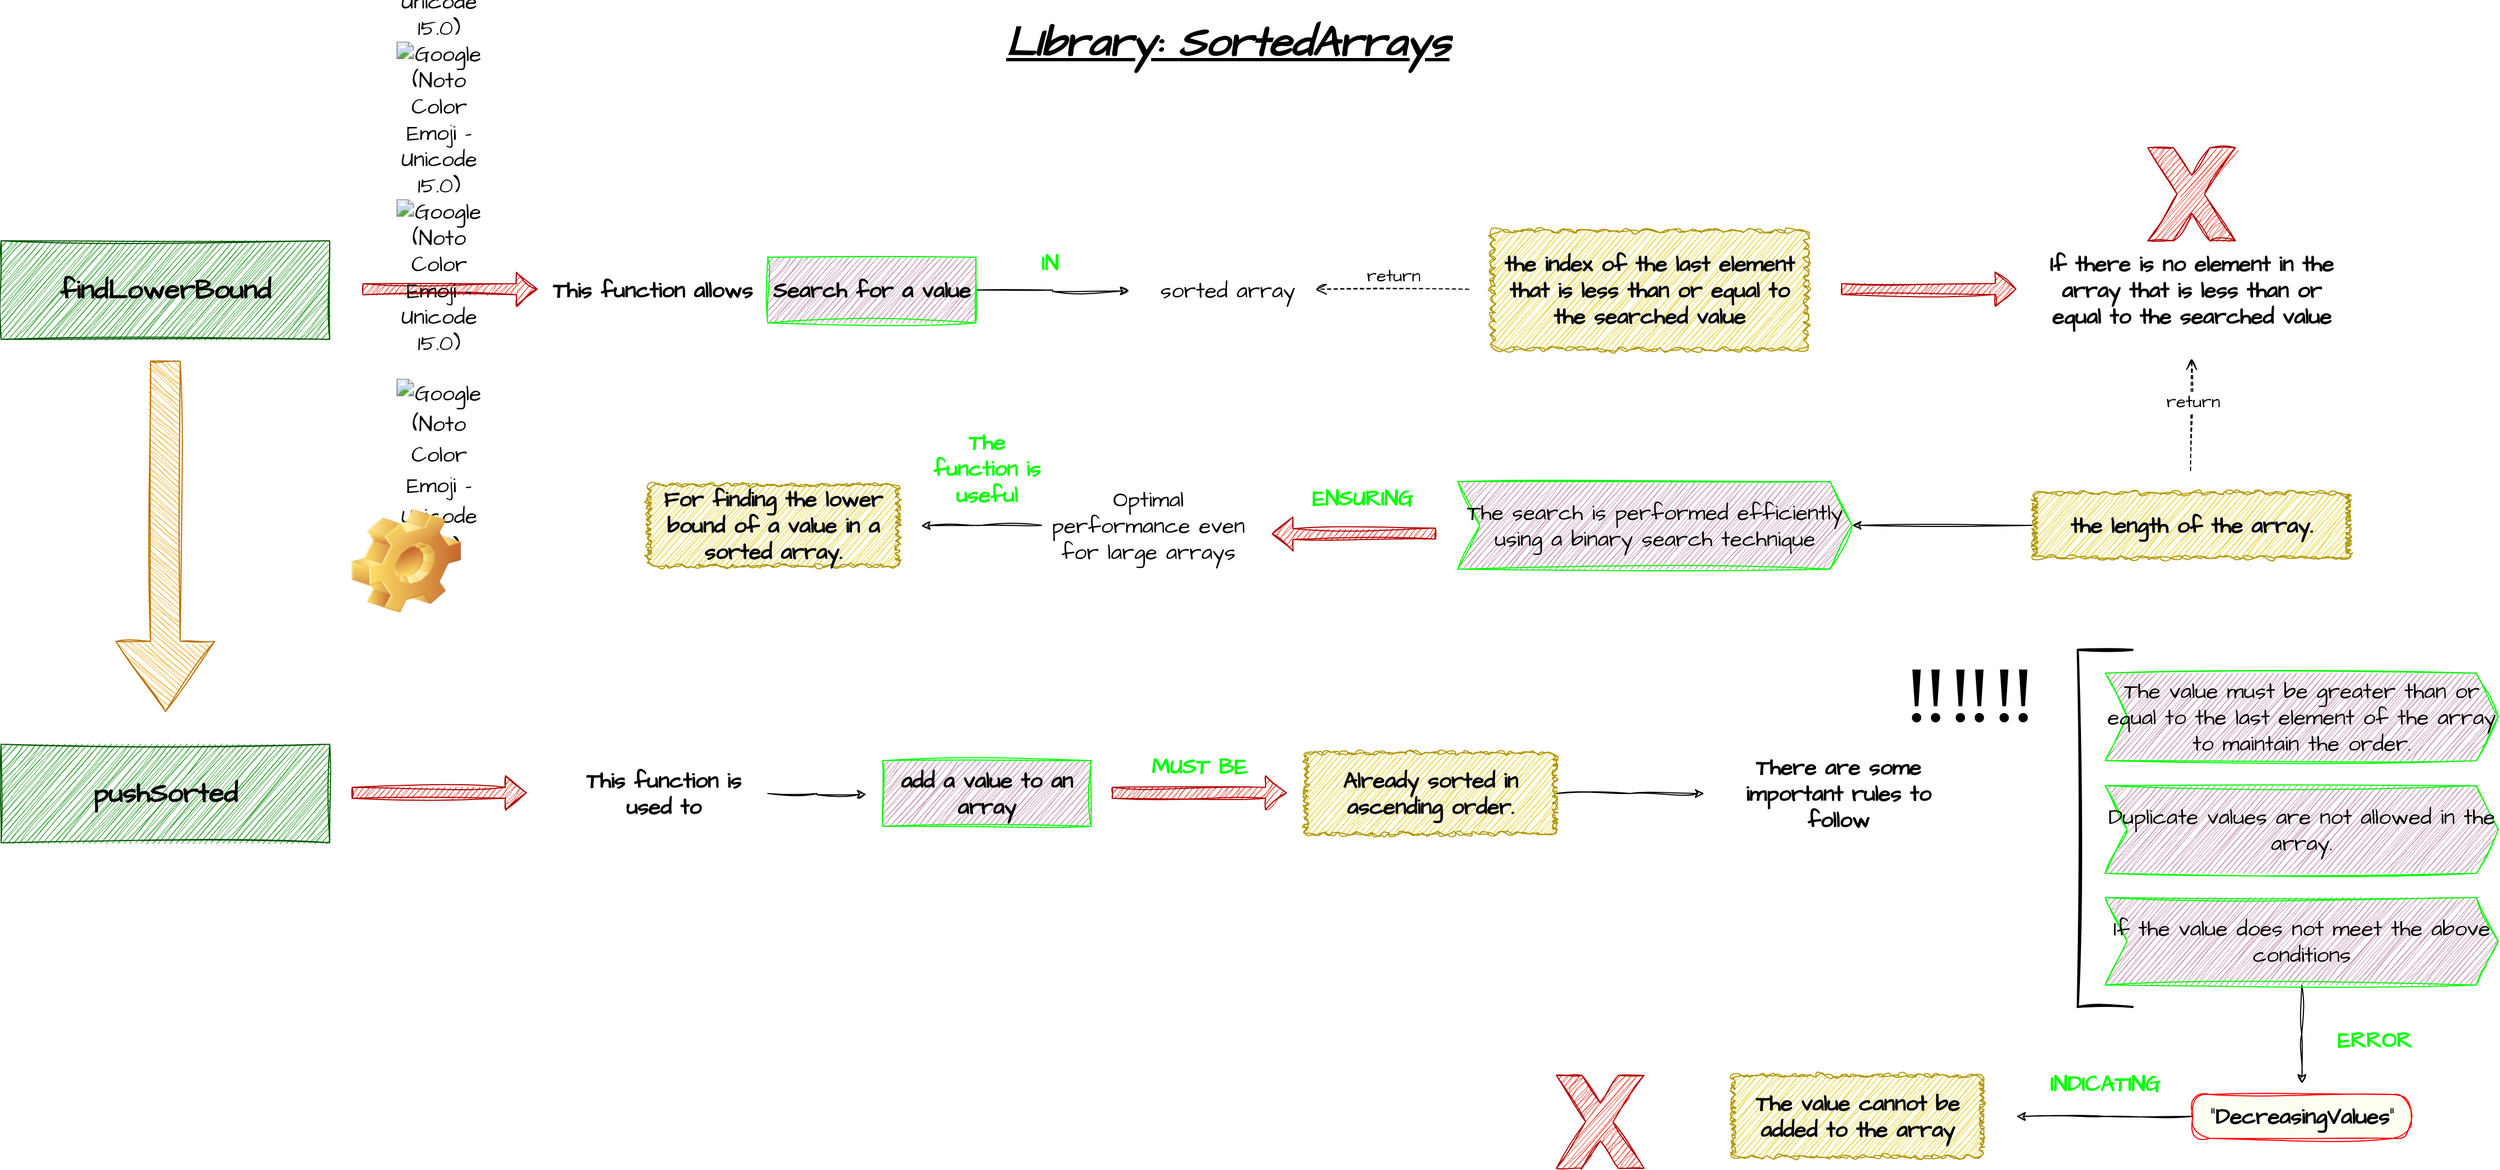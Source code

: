 <mxfile version="21.7.2" type="github">
  <diagram name="Página-1" id="yWGLrWYSczdTiaF9Wtc3">
    <mxGraphModel dx="3474" dy="1447" grid="1" gridSize="10" guides="1" tooltips="1" connect="1" arrows="1" fold="1" page="1" pageScale="1" pageWidth="827" pageHeight="1169" background="none" math="0" shadow="0">
      <root>
        <mxCell id="0" />
        <mxCell id="1" parent="0" />
        <mxCell id="3GVqCLC3AOpg88e1xVN--2" value="&lt;font style=&quot;font-size: 38px;&quot;&gt;&lt;b&gt;&lt;i&gt;&lt;u&gt;&lt;font style=&quot;font-size: 38px;&quot;&gt;LIbrary:&amp;nbsp;&lt;/font&gt;&lt;/u&gt;&lt;/i&gt;&lt;/b&gt;&lt;/font&gt;&lt;font style=&quot;font-size: 38px;&quot;&gt;&lt;i&gt;&lt;b&gt;&lt;u&gt;SortedArrays&lt;/u&gt;&lt;/b&gt;&lt;/i&gt;&lt;/font&gt;" style="text;html=1;strokeColor=none;fillColor=none;align=center;verticalAlign=middle;whiteSpace=wrap;rounded=0;fontSize=20;fontFamily=Architects Daughter;" parent="1" vertex="1">
          <mxGeometry x="197" y="150" width="486" height="80" as="geometry" />
        </mxCell>
        <mxCell id="M4fMpMwqK3yh5M_hbPdH-149" value="&lt;b&gt;&lt;font color=&quot;#000000&quot; style=&quot;font-size: 25px;&quot;&gt;findLowerBound&lt;/font&gt;&lt;/b&gt;" style="text;html=1;strokeColor=#005700;fillColor=#008a00;align=center;verticalAlign=middle;whiteSpace=wrap;rounded=0;fontSize=20;fontFamily=Architects Daughter;sketch=1;curveFitting=1;jiggle=2;fontColor=#ffffff;" vertex="1" parent="1">
          <mxGeometry x="-680" y="370" width="300" height="90" as="geometry" />
        </mxCell>
        <mxCell id="M4fMpMwqK3yh5M_hbPdH-152" value="" style="shape=flexArrow;endArrow=classic;html=1;rounded=0;sketch=1;hachureGap=4;jiggle=2;curveFitting=1;fontFamily=Architects Daughter;fontSource=https%3A%2F%2Ffonts.googleapis.com%2Fcss%3Ffamily%3DArchitects%2BDaughter;fontSize=16;fillColor=#e51400;strokeColor=#B20000;" edge="1" parent="1">
          <mxGeometry width="50" height="50" relative="1" as="geometry">
            <mxPoint x="-350" y="414.29" as="sourcePoint" />
            <mxPoint x="-190" y="414.29" as="targetPoint" />
          </mxGeometry>
        </mxCell>
        <mxCell id="M4fMpMwqK3yh5M_hbPdH-153" value="&lt;b&gt;This function allows&lt;/b&gt;" style="text;html=1;strokeColor=none;fillColor=none;align=center;verticalAlign=middle;whiteSpace=wrap;rounded=0;fontSize=20;fontFamily=Architects Daughter;" vertex="1" parent="1">
          <mxGeometry x="-180" y="375" width="190" height="80" as="geometry" />
        </mxCell>
        <mxCell id="M4fMpMwqK3yh5M_hbPdH-160" value="&lt;img alt=&quot;Google (Noto Color Emoji - Unicode 15.0)&quot; src=&quot;https://images.emojiterra.com/google/noto-emoji/unicode-15/color/svg/1f4da.svg&quot;&gt;&lt;img alt=&quot;Google (Noto Color Emoji - Unicode 15.0)&quot; src=&quot;https://images.emojiterra.com/google/noto-emoji/unicode-15/color/svg/1f4da.svg&quot;&gt;&lt;img alt=&quot;Google (Noto Color Emoji - Unicode 15.0)&quot; src=&quot;https://images.emojiterra.com/google/noto-emoji/unicode-15/color/svg/1f4da.svg&quot;&gt;&lt;p style=&quot;line-height: 140%;&quot;&gt;&lt;img alt=&quot;Google (Noto Color Emoji - Unicode 15.0)&quot; src=&quot;https://images.emojiterra.com/google/noto-emoji/unicode-15/color/svg/1f4da.svg&quot;&gt;&lt;br&gt;&lt;/p&gt;" style="text;html=1;strokeColor=none;fillColor=none;align=center;verticalAlign=middle;whiteSpace=wrap;rounded=0;fontSize=20;fontFamily=Architects Daughter;" vertex="1" parent="1">
          <mxGeometry x="-320" y="330" width="80" height="65" as="geometry" />
        </mxCell>
        <mxCell id="M4fMpMwqK3yh5M_hbPdH-161" value="" style="shape=singleArrow;direction=south;whiteSpace=wrap;html=1;sketch=1;hachureGap=4;jiggle=2;curveFitting=1;fontFamily=Architects Daughter;fontSource=https%3A%2F%2Ffonts.googleapis.com%2Fcss%3Ffamily%3DArchitects%2BDaughter;fontSize=20;fillColor=#f0a30a;fontColor=#000000;strokeColor=#BD7000;" vertex="1" parent="1">
          <mxGeometry x="-575" y="480" width="90" height="320" as="geometry" />
        </mxCell>
        <mxCell id="M4fMpMwqK3yh5M_hbPdH-162" value="&lt;font color=&quot;#000000&quot; style=&quot;font-size: 25px;&quot;&gt;&lt;b&gt;pushSorted&lt;/b&gt;&lt;/font&gt;" style="text;html=1;strokeColor=#005700;fillColor=#008a00;align=center;verticalAlign=middle;whiteSpace=wrap;rounded=0;fontSize=20;fontFamily=Architects Daughter;sketch=1;curveFitting=1;jiggle=2;fontColor=#ffffff;" vertex="1" parent="1">
          <mxGeometry x="-680" y="830" width="300" height="90" as="geometry" />
        </mxCell>
        <mxCell id="M4fMpMwqK3yh5M_hbPdH-176" style="edgeStyle=orthogonalEdgeStyle;rounded=0;sketch=1;hachureGap=4;jiggle=2;curveFitting=1;orthogonalLoop=1;jettySize=auto;html=1;exitX=0.5;exitY=1;exitDx=0;exitDy=0;fontFamily=Architects Daughter;fontSource=https%3A%2F%2Ffonts.googleapis.com%2Fcss%3Ffamily%3DArchitects%2BDaughter;fontSize=16;" edge="1" parent="1">
          <mxGeometry relative="1" as="geometry">
            <mxPoint x="485" y="625" as="sourcePoint" />
            <mxPoint x="485" y="625" as="targetPoint" />
          </mxGeometry>
        </mxCell>
        <mxCell id="M4fMpMwqK3yh5M_hbPdH-312" value="" style="shape=image;verticalLabelPosition=bottom;labelBackgroundColor=default;verticalAlign=top;aspect=fixed;imageAspect=0;image=https://images.emojiterra.com/google/noto-emoji/unicode-15/color/svg/1f4da.svg;" vertex="1" parent="1">
          <mxGeometry x="-330" y="285" width="100" height="100" as="geometry" />
        </mxCell>
        <mxCell id="M4fMpMwqK3yh5M_hbPdH-315" value="&lt;font color=&quot;#00ff00&quot;&gt;&lt;b&gt;IN&lt;br&gt;&lt;/b&gt;&lt;/font&gt;" style="text;html=1;strokeColor=none;fillColor=none;align=center;verticalAlign=middle;whiteSpace=wrap;rounded=0;fontSize=20;fontFamily=Architects Daughter;" vertex="1" parent="1">
          <mxGeometry x="250" y="370" width="55" height="40" as="geometry" />
        </mxCell>
        <mxCell id="M4fMpMwqK3yh5M_hbPdH-317" value="sorted array " style="text;html=1;strokeColor=none;fillColor=none;align=center;verticalAlign=middle;whiteSpace=wrap;rounded=0;fontSize=20;fontFamily=Architects Daughter;" vertex="1" parent="1">
          <mxGeometry x="360" y="395" width="160" height="40" as="geometry" />
        </mxCell>
        <mxCell id="M4fMpMwqK3yh5M_hbPdH-325" value="" style="shape=image;html=1;verticalLabelPosition=bottom;verticalAlign=top;imageAspect=0;image=img/clipart/Gear_128x128.png;sketch=1;hachureGap=4;jiggle=2;curveFitting=1;fontFamily=Architects Daughter;fontSource=https%3A%2F%2Ffonts.googleapis.com%2Fcss%3Ffamily%3DArchitects%2BDaughter;fontSize=20;" vertex="1" parent="1">
          <mxGeometry x="-360" y="615" width="100" height="95" as="geometry" />
        </mxCell>
        <mxCell id="M4fMpMwqK3yh5M_hbPdH-327" style="edgeStyle=orthogonalEdgeStyle;rounded=0;sketch=1;hachureGap=4;jiggle=2;curveFitting=1;orthogonalLoop=1;jettySize=auto;html=1;exitX=1;exitY=0.5;exitDx=0;exitDy=0;fontFamily=Architects Daughter;fontSource=https%3A%2F%2Ffonts.googleapis.com%2Fcss%3Ffamily%3DArchitects%2BDaughter;fontSize=16;" edge="1" parent="1" source="M4fMpMwqK3yh5M_hbPdH-326">
          <mxGeometry relative="1" as="geometry">
            <mxPoint x="350" y="415.667" as="targetPoint" />
          </mxGeometry>
        </mxCell>
        <mxCell id="M4fMpMwqK3yh5M_hbPdH-326" value="&lt;b&gt;Search for a value&lt;/b&gt;" style="rounded=0;whiteSpace=wrap;html=1;sketch=1;hachureGap=4;jiggle=2;curveFitting=1;fontFamily=Architects Daughter;fontSource=https%3A%2F%2Ffonts.googleapis.com%2Fcss%3Ffamily%3DArchitects%2BDaughter;fontSize=20;fillColor=#B5739D;strokeColor=#00FF00;" vertex="1" parent="1">
          <mxGeometry x="20" y="385" width="190" height="60" as="geometry" />
        </mxCell>
        <mxCell id="M4fMpMwqK3yh5M_hbPdH-328" value="return" style="html=1;verticalAlign=bottom;endArrow=open;dashed=1;endSize=8;curved=0;rounded=0;sketch=1;hachureGap=4;jiggle=2;curveFitting=1;fontFamily=Architects Daughter;fontSource=https%3A%2F%2Ffonts.googleapis.com%2Fcss%3Ffamily%3DArchitects%2BDaughter;fontSize=16;" edge="1" parent="1">
          <mxGeometry relative="1" as="geometry">
            <mxPoint x="660" y="414.33" as="sourcePoint" />
            <mxPoint x="520" y="414.33" as="targetPoint" />
            <mxPoint x="1" as="offset" />
          </mxGeometry>
        </mxCell>
        <mxCell id="M4fMpMwqK3yh5M_hbPdH-330" value="&lt;b&gt;the index of the last element that is less than or equal to the searched value&lt;/b&gt;" style="whiteSpace=wrap;html=1;shape=mxgraph.basic.cloud_rect;sketch=1;hachureGap=4;jiggle=2;curveFitting=1;fontFamily=Architects Daughter;fontSource=https%3A%2F%2Ffonts.googleapis.com%2Fcss%3Ffamily%3DArchitects%2BDaughter;fontSize=20;fillColor=#e3c800;fontColor=#000000;strokeColor=#B09500;" vertex="1" parent="1">
          <mxGeometry x="680" y="360" width="290" height="110" as="geometry" />
        </mxCell>
        <mxCell id="M4fMpMwqK3yh5M_hbPdH-331" value="" style="shape=flexArrow;endArrow=classic;html=1;rounded=0;sketch=1;hachureGap=4;jiggle=2;curveFitting=1;fontFamily=Architects Daughter;fontSource=https%3A%2F%2Ffonts.googleapis.com%2Fcss%3Ffamily%3DArchitects%2BDaughter;fontSize=16;fillColor=#e51400;strokeColor=#B20000;" edge="1" parent="1">
          <mxGeometry width="50" height="50" relative="1" as="geometry">
            <mxPoint x="1000" y="414.09" as="sourcePoint" />
            <mxPoint x="1160" y="414.09" as="targetPoint" />
          </mxGeometry>
        </mxCell>
        <mxCell id="M4fMpMwqK3yh5M_hbPdH-332" value="&lt;b&gt;If there is no element in the array that is less than or equal to the searched value&lt;/b&gt;" style="text;html=1;strokeColor=none;fillColor=none;align=center;verticalAlign=middle;whiteSpace=wrap;rounded=0;fontSize=20;fontFamily=Architects Daughter;" vertex="1" parent="1">
          <mxGeometry x="1180" y="352.5" width="280" height="125" as="geometry" />
        </mxCell>
        <mxCell id="M4fMpMwqK3yh5M_hbPdH-333" value="" style="verticalLabelPosition=bottom;verticalAlign=top;html=1;shape=mxgraph.basic.x;sketch=1;hachureGap=4;jiggle=2;curveFitting=1;fontFamily=Architects Daughter;fontSource=https%3A%2F%2Ffonts.googleapis.com%2Fcss%3Ffamily%3DArchitects%2BDaughter;fontSize=20;fillColor=#e51400;fontColor=#ffffff;strokeColor=#B20000;" vertex="1" parent="1">
          <mxGeometry x="1280" y="285" width="80" height="85" as="geometry" />
        </mxCell>
        <mxCell id="M4fMpMwqK3yh5M_hbPdH-334" value="return" style="html=1;verticalAlign=bottom;endArrow=open;dashed=1;endSize=8;curved=0;rounded=0;sketch=1;hachureGap=4;jiggle=2;curveFitting=1;fontFamily=Architects Daughter;fontSource=https%3A%2F%2Ffonts.googleapis.com%2Fcss%3Ffamily%3DArchitects%2BDaughter;fontSize=16;entryX=0.5;entryY=1;entryDx=0;entryDy=0;" edge="1" parent="1" target="M4fMpMwqK3yh5M_hbPdH-332">
          <mxGeometry relative="1" as="geometry">
            <mxPoint x="1319" y="580" as="sourcePoint" />
            <mxPoint x="1319.33" y="490" as="targetPoint" />
            <mxPoint x="1" as="offset" />
          </mxGeometry>
        </mxCell>
        <mxCell id="M4fMpMwqK3yh5M_hbPdH-339" value="" style="edgeStyle=orthogonalEdgeStyle;rounded=0;sketch=1;hachureGap=4;jiggle=2;curveFitting=1;orthogonalLoop=1;jettySize=auto;html=1;fontFamily=Architects Daughter;fontSource=https%3A%2F%2Ffonts.googleapis.com%2Fcss%3Ffamily%3DArchitects%2BDaughter;fontSize=16;" edge="1" parent="1" source="M4fMpMwqK3yh5M_hbPdH-335" target="M4fMpMwqK3yh5M_hbPdH-338">
          <mxGeometry relative="1" as="geometry" />
        </mxCell>
        <mxCell id="M4fMpMwqK3yh5M_hbPdH-335" value="&lt;b&gt;the length of the array.&lt;/b&gt;" style="whiteSpace=wrap;html=1;shape=mxgraph.basic.cloud_rect;sketch=1;hachureGap=4;jiggle=2;curveFitting=1;fontFamily=Architects Daughter;fontSource=https%3A%2F%2Ffonts.googleapis.com%2Fcss%3Ffamily%3DArchitects%2BDaughter;fontSize=20;fillColor=#e3c800;fontColor=#000000;strokeColor=#B09500;" vertex="1" parent="1">
          <mxGeometry x="1175" y="600" width="290" height="60" as="geometry" />
        </mxCell>
        <mxCell id="M4fMpMwqK3yh5M_hbPdH-338" value="The search is performed efficiently using a binary search technique" style="shape=step;perimeter=stepPerimeter;whiteSpace=wrap;html=1;fixedSize=1;fontSize=20;fontFamily=Architects Daughter;fillColor=#B5739D;strokeColor=#00FF00;fontColor=#000000;sketch=1;hachureGap=4;jiggle=2;curveFitting=1;fontSource=https%3A%2F%2Ffonts.googleapis.com%2Fcss%3Ffamily%3DArchitects%2BDaughter;" vertex="1" parent="1">
          <mxGeometry x="650" y="590" width="360" height="80" as="geometry" />
        </mxCell>
        <mxCell id="M4fMpMwqK3yh5M_hbPdH-340" value="" style="shape=flexArrow;endArrow=classic;html=1;rounded=0;sketch=1;hachureGap=4;jiggle=2;curveFitting=1;fontFamily=Architects Daughter;fontSource=https%3A%2F%2Ffonts.googleapis.com%2Fcss%3Ffamily%3DArchitects%2BDaughter;fontSize=16;fillColor=#e51400;strokeColor=#B20000;" edge="1" parent="1">
          <mxGeometry width="50" height="50" relative="1" as="geometry">
            <mxPoint x="630" y="637.5" as="sourcePoint" />
            <mxPoint x="480" y="638" as="targetPoint" />
          </mxGeometry>
        </mxCell>
        <mxCell id="M4fMpMwqK3yh5M_hbPdH-341" value="&lt;font color=&quot;#00ff00&quot;&gt;&lt;b&gt;ENSURING&lt;br&gt;&lt;/b&gt;&lt;/font&gt;" style="text;html=1;strokeColor=none;fillColor=none;align=center;verticalAlign=middle;whiteSpace=wrap;rounded=0;fontSize=20;fontFamily=Architects Daughter;" vertex="1" parent="1">
          <mxGeometry x="510" y="585" width="105.5" height="40" as="geometry" />
        </mxCell>
        <mxCell id="M4fMpMwqK3yh5M_hbPdH-343" style="edgeStyle=orthogonalEdgeStyle;rounded=0;sketch=1;hachureGap=4;jiggle=2;curveFitting=1;orthogonalLoop=1;jettySize=auto;html=1;exitX=0;exitY=0.5;exitDx=0;exitDy=0;fontFamily=Architects Daughter;fontSource=https%3A%2F%2Ffonts.googleapis.com%2Fcss%3Ffamily%3DArchitects%2BDaughter;fontSize=16;" edge="1" parent="1" source="M4fMpMwqK3yh5M_hbPdH-342">
          <mxGeometry relative="1" as="geometry">
            <mxPoint x="160" y="630.333" as="targetPoint" />
          </mxGeometry>
        </mxCell>
        <mxCell id="M4fMpMwqK3yh5M_hbPdH-342" value="Optimal performance even for large arrays" style="text;html=1;strokeColor=none;fillColor=none;align=center;verticalAlign=middle;whiteSpace=wrap;rounded=0;fontSize=20;fontFamily=Architects Daughter;" vertex="1" parent="1">
          <mxGeometry x="270" y="575" width="195" height="110" as="geometry" />
        </mxCell>
        <mxCell id="M4fMpMwqK3yh5M_hbPdH-344" value="&lt;font color=&quot;#00ff00&quot;&gt;&lt;b&gt;The function is useful&lt;br&gt;&lt;/b&gt;&lt;/font&gt;" style="text;html=1;strokeColor=none;fillColor=none;align=center;verticalAlign=middle;whiteSpace=wrap;rounded=0;fontSize=20;fontFamily=Architects Daughter;" vertex="1" parent="1">
          <mxGeometry x="160" y="540" width="120" height="75" as="geometry" />
        </mxCell>
        <mxCell id="M4fMpMwqK3yh5M_hbPdH-345" value="&lt;b&gt;For finding the lower bound of a value in a sorted array.&lt;/b&gt;" style="whiteSpace=wrap;html=1;shape=mxgraph.basic.cloud_rect;sketch=1;hachureGap=4;jiggle=2;curveFitting=1;fontFamily=Architects Daughter;fontSource=https%3A%2F%2Ffonts.googleapis.com%2Fcss%3Ffamily%3DArchitects%2BDaughter;fontSize=20;fillColor=#e3c800;fontColor=#000000;strokeColor=#B09500;" vertex="1" parent="1">
          <mxGeometry x="-90" y="592.5" width="230" height="75" as="geometry" />
        </mxCell>
        <mxCell id="M4fMpMwqK3yh5M_hbPdH-346" value="" style="shape=flexArrow;endArrow=classic;html=1;rounded=0;sketch=1;hachureGap=4;jiggle=2;curveFitting=1;fontFamily=Architects Daughter;fontSource=https%3A%2F%2Ffonts.googleapis.com%2Fcss%3Ffamily%3DArchitects%2BDaughter;fontSize=16;fillColor=#e51400;strokeColor=#B20000;" edge="1" parent="1">
          <mxGeometry width="50" height="50" relative="1" as="geometry">
            <mxPoint x="-360" y="874.33" as="sourcePoint" />
            <mxPoint x="-200" y="874.33" as="targetPoint" />
          </mxGeometry>
        </mxCell>
        <mxCell id="M4fMpMwqK3yh5M_hbPdH-349" style="edgeStyle=orthogonalEdgeStyle;rounded=0;sketch=1;hachureGap=4;jiggle=2;curveFitting=1;orthogonalLoop=1;jettySize=auto;html=1;exitX=1;exitY=0.5;exitDx=0;exitDy=0;fontFamily=Architects Daughter;fontSource=https%3A%2F%2Ffonts.googleapis.com%2Fcss%3Ffamily%3DArchitects%2BDaughter;fontSize=16;" edge="1" parent="1" source="M4fMpMwqK3yh5M_hbPdH-347">
          <mxGeometry relative="1" as="geometry">
            <mxPoint x="110" y="875.667" as="targetPoint" />
          </mxGeometry>
        </mxCell>
        <mxCell id="M4fMpMwqK3yh5M_hbPdH-347" value="&lt;b&gt;This function is used to&lt;/b&gt;" style="text;html=1;strokeColor=none;fillColor=none;align=center;verticalAlign=middle;whiteSpace=wrap;rounded=0;fontSize=20;fontFamily=Architects Daughter;" vertex="1" parent="1">
          <mxGeometry x="-170" y="835" width="190" height="80" as="geometry" />
        </mxCell>
        <mxCell id="M4fMpMwqK3yh5M_hbPdH-348" value="&lt;b&gt;add a value&amp;nbsp;to an array&lt;/b&gt;" style="rounded=0;whiteSpace=wrap;html=1;sketch=1;hachureGap=4;jiggle=2;curveFitting=1;fontFamily=Architects Daughter;fontSource=https%3A%2F%2Ffonts.googleapis.com%2Fcss%3Ffamily%3DArchitects%2BDaughter;fontSize=20;fillColor=#B5739D;strokeColor=#00FF00;" vertex="1" parent="1">
          <mxGeometry x="125" y="845" width="190" height="60" as="geometry" />
        </mxCell>
        <mxCell id="M4fMpMwqK3yh5M_hbPdH-350" value="" style="shape=flexArrow;endArrow=classic;html=1;rounded=0;sketch=1;hachureGap=4;jiggle=2;curveFitting=1;fontFamily=Architects Daughter;fontSource=https%3A%2F%2Ffonts.googleapis.com%2Fcss%3Ffamily%3DArchitects%2BDaughter;fontSize=16;fillColor=#e51400;strokeColor=#B20000;" edge="1" parent="1">
          <mxGeometry width="50" height="50" relative="1" as="geometry">
            <mxPoint x="334" y="874.33" as="sourcePoint" />
            <mxPoint x="494" y="874.33" as="targetPoint" />
          </mxGeometry>
        </mxCell>
        <mxCell id="M4fMpMwqK3yh5M_hbPdH-351" value="&lt;font color=&quot;#00ff00&quot;&gt;&lt;b&gt;MUST BE&lt;br&gt;&lt;/b&gt;&lt;/font&gt;" style="text;html=1;strokeColor=none;fillColor=none;align=center;verticalAlign=middle;whiteSpace=wrap;rounded=0;fontSize=20;fontFamily=Architects Daughter;" vertex="1" parent="1">
          <mxGeometry x="361" y="830" width="105.5" height="40" as="geometry" />
        </mxCell>
        <mxCell id="M4fMpMwqK3yh5M_hbPdH-354" value="" style="edgeStyle=orthogonalEdgeStyle;rounded=0;sketch=1;hachureGap=4;jiggle=2;curveFitting=1;orthogonalLoop=1;jettySize=auto;html=1;fontFamily=Architects Daughter;fontSource=https%3A%2F%2Ffonts.googleapis.com%2Fcss%3Ffamily%3DArchitects%2BDaughter;fontSize=16;" edge="1" parent="1" source="M4fMpMwqK3yh5M_hbPdH-352">
          <mxGeometry relative="1" as="geometry">
            <mxPoint x="875" y="875" as="targetPoint" />
          </mxGeometry>
        </mxCell>
        <mxCell id="M4fMpMwqK3yh5M_hbPdH-352" value="&lt;b&gt;Already sorted in ascending order.&lt;/b&gt;" style="whiteSpace=wrap;html=1;shape=mxgraph.basic.cloud_rect;sketch=1;hachureGap=4;jiggle=2;curveFitting=1;fontFamily=Architects Daughter;fontSource=https%3A%2F%2Ffonts.googleapis.com%2Fcss%3Ffamily%3DArchitects%2BDaughter;fontSize=20;fillColor=#e3c800;fontColor=#000000;strokeColor=#B09500;" vertex="1" parent="1">
          <mxGeometry x="510" y="837.5" width="230" height="75" as="geometry" />
        </mxCell>
        <mxCell id="M4fMpMwqK3yh5M_hbPdH-355" value="&lt;b&gt;There are some important rules to follow&lt;/b&gt;" style="text;html=1;strokeColor=none;fillColor=none;align=center;verticalAlign=middle;whiteSpace=wrap;rounded=0;fontSize=20;fontFamily=Architects Daughter;" vertex="1" parent="1">
          <mxGeometry x="900" y="820" width="195" height="110" as="geometry" />
        </mxCell>
        <mxCell id="M4fMpMwqK3yh5M_hbPdH-358" value="&lt;font style=&quot;font-size: 72px;&quot;&gt;‼️&lt;/font&gt;" style="text;html=1;strokeColor=none;fillColor=none;align=center;verticalAlign=middle;whiteSpace=wrap;rounded=0;fontSize=20;fontFamily=Architects Daughter;" vertex="1" parent="1">
          <mxGeometry x="1030" y="755" width="95" height="65" as="geometry" />
        </mxCell>
        <mxCell id="M4fMpMwqK3yh5M_hbPdH-359" value="&lt;font style=&quot;font-size: 72px;&quot;&gt;‼️&lt;/font&gt;" style="text;html=1;strokeColor=none;fillColor=none;align=center;verticalAlign=middle;whiteSpace=wrap;rounded=0;fontSize=20;fontFamily=Architects Daughter;" vertex="1" parent="1">
          <mxGeometry x="1070" y="755" width="95" height="65" as="geometry" />
        </mxCell>
        <mxCell id="M4fMpMwqK3yh5M_hbPdH-360" value="&lt;font style=&quot;font-size: 72px;&quot;&gt;‼️&lt;/font&gt;" style="text;html=1;strokeColor=none;fillColor=none;align=center;verticalAlign=middle;whiteSpace=wrap;rounded=0;fontSize=20;fontFamily=Architects Daughter;" vertex="1" parent="1">
          <mxGeometry x="1110" y="755" width="95" height="65" as="geometry" />
        </mxCell>
        <mxCell id="M4fMpMwqK3yh5M_hbPdH-361" value="" style="strokeWidth=2;html=1;shape=mxgraph.flowchart.annotation_1;align=left;pointerEvents=1;sketch=1;hachureGap=4;jiggle=2;curveFitting=1;fontFamily=Architects Daughter;fontSource=https%3A%2F%2Ffonts.googleapis.com%2Fcss%3Ffamily%3DArchitects%2BDaughter;fontSize=20;" vertex="1" parent="1">
          <mxGeometry x="1216" y="743.75" width="50" height="326.25" as="geometry" />
        </mxCell>
        <mxCell id="M4fMpMwqK3yh5M_hbPdH-362" value="The value must be greater than or equal to the last element of the array to maintain the order." style="shape=step;perimeter=stepPerimeter;whiteSpace=wrap;html=1;fixedSize=1;fontSize=20;fontFamily=Architects Daughter;fillColor=#B5739D;strokeColor=#00FF00;fontColor=#000000;sketch=1;hachureGap=4;jiggle=2;curveFitting=1;fontSource=https%3A%2F%2Ffonts.googleapis.com%2Fcss%3Ffamily%3DArchitects%2BDaughter;" vertex="1" parent="1">
          <mxGeometry x="1241" y="765" width="359" height="80" as="geometry" />
        </mxCell>
        <mxCell id="M4fMpMwqK3yh5M_hbPdH-363" value="Duplicate values are not allowed in the array." style="shape=step;perimeter=stepPerimeter;whiteSpace=wrap;html=1;fixedSize=1;fontSize=20;fontFamily=Architects Daughter;fillColor=#B5739D;strokeColor=#00FF00;fontColor=#000000;sketch=1;hachureGap=4;jiggle=2;curveFitting=1;fontSource=https%3A%2F%2Ffonts.googleapis.com%2Fcss%3Ffamily%3DArchitects%2BDaughter;" vertex="1" parent="1">
          <mxGeometry x="1241" y="867.88" width="359" height="80" as="geometry" />
        </mxCell>
        <mxCell id="M4fMpMwqK3yh5M_hbPdH-365" style="edgeStyle=orthogonalEdgeStyle;rounded=0;sketch=1;hachureGap=4;jiggle=2;curveFitting=1;orthogonalLoop=1;jettySize=auto;html=1;exitX=0.5;exitY=1;exitDx=0;exitDy=0;fontFamily=Architects Daughter;fontSource=https%3A%2F%2Ffonts.googleapis.com%2Fcss%3Ffamily%3DArchitects%2BDaughter;fontSize=16;" edge="1" parent="1" source="M4fMpMwqK3yh5M_hbPdH-364">
          <mxGeometry relative="1" as="geometry">
            <mxPoint x="1420.667" y="1140" as="targetPoint" />
          </mxGeometry>
        </mxCell>
        <mxCell id="M4fMpMwqK3yh5M_hbPdH-364" value="If the value does not meet the above conditions" style="shape=step;perimeter=stepPerimeter;whiteSpace=wrap;html=1;fixedSize=1;fontSize=20;fontFamily=Architects Daughter;fillColor=#B5739D;strokeColor=#00FF00;fontColor=#000000;sketch=1;hachureGap=4;jiggle=2;curveFitting=1;fontSource=https%3A%2F%2Ffonts.googleapis.com%2Fcss%3Ffamily%3DArchitects%2BDaughter;" vertex="1" parent="1">
          <mxGeometry x="1241" y="970" width="359" height="80" as="geometry" />
        </mxCell>
        <mxCell id="M4fMpMwqK3yh5M_hbPdH-366" value="&lt;font color=&quot;#00ff00&quot;&gt;&lt;b&gt;&amp;nbsp;ERROR&lt;br&gt;&lt;/b&gt;&lt;/font&gt;" style="text;html=1;strokeColor=none;fillColor=none;align=center;verticalAlign=middle;whiteSpace=wrap;rounded=0;fontSize=20;fontFamily=Architects Daughter;" vertex="1" parent="1">
          <mxGeometry x="1430" y="1080" width="105.5" height="40" as="geometry" />
        </mxCell>
        <mxCell id="M4fMpMwqK3yh5M_hbPdH-370" style="edgeStyle=orthogonalEdgeStyle;rounded=0;sketch=1;hachureGap=4;jiggle=2;curveFitting=1;orthogonalLoop=1;jettySize=auto;html=1;exitX=0;exitY=0.5;exitDx=0;exitDy=0;fontFamily=Architects Daughter;fontSource=https%3A%2F%2Ffonts.googleapis.com%2Fcss%3Ffamily%3DArchitects%2BDaughter;fontSize=16;" edge="1" parent="1" source="M4fMpMwqK3yh5M_hbPdH-368">
          <mxGeometry relative="1" as="geometry">
            <mxPoint x="1160" y="1170" as="targetPoint" />
          </mxGeometry>
        </mxCell>
        <mxCell id="M4fMpMwqK3yh5M_hbPdH-368" value="&quot;&lt;b&gt;DecreasingValues&lt;/b&gt;&quot;" style="rounded=1;whiteSpace=wrap;html=1;arcSize=40;fontColor=#000000;fillColor=#ffffc0;strokeColor=#ff0000;sketch=1;hachureGap=4;jiggle=2;curveFitting=1;fontFamily=Architects Daughter;fontSource=https%3A%2F%2Ffonts.googleapis.com%2Fcss%3Ffamily%3DArchitects%2BDaughter;fontSize=20;" vertex="1" parent="1">
          <mxGeometry x="1320.5" y="1150" width="200" height="40" as="geometry" />
        </mxCell>
        <mxCell id="M4fMpMwqK3yh5M_hbPdH-371" value="&lt;font color=&quot;#00ff00&quot;&gt;&lt;b&gt;INDICATING&lt;br&gt;&lt;/b&gt;&lt;/font&gt;" style="text;html=1;strokeColor=none;fillColor=none;align=center;verticalAlign=middle;whiteSpace=wrap;rounded=0;fontSize=20;fontFamily=Architects Daughter;" vertex="1" parent="1">
          <mxGeometry x="1188.25" y="1120" width="105.5" height="40" as="geometry" />
        </mxCell>
        <mxCell id="M4fMpMwqK3yh5M_hbPdH-372" value="&lt;b&gt;The value cannot be added to the array&lt;/b&gt;" style="whiteSpace=wrap;html=1;shape=mxgraph.basic.cloud_rect;sketch=1;hachureGap=4;jiggle=2;curveFitting=1;fontFamily=Architects Daughter;fontSource=https%3A%2F%2Ffonts.googleapis.com%2Fcss%3Ffamily%3DArchitects%2BDaughter;fontSize=20;fillColor=#e3c800;fontColor=#000000;strokeColor=#B09500;" vertex="1" parent="1">
          <mxGeometry x="900" y="1132.5" width="230" height="75" as="geometry" />
        </mxCell>
        <mxCell id="M4fMpMwqK3yh5M_hbPdH-373" value="" style="verticalLabelPosition=bottom;verticalAlign=top;html=1;shape=mxgraph.basic.x;sketch=1;hachureGap=4;jiggle=2;curveFitting=1;fontFamily=Architects Daughter;fontSource=https%3A%2F%2Ffonts.googleapis.com%2Fcss%3Ffamily%3DArchitects%2BDaughter;fontSize=20;fillColor=#e51400;fontColor=#ffffff;strokeColor=#B20000;" vertex="1" parent="1">
          <mxGeometry x="740" y="1132.5" width="80" height="85" as="geometry" />
        </mxCell>
      </root>
    </mxGraphModel>
  </diagram>
</mxfile>
